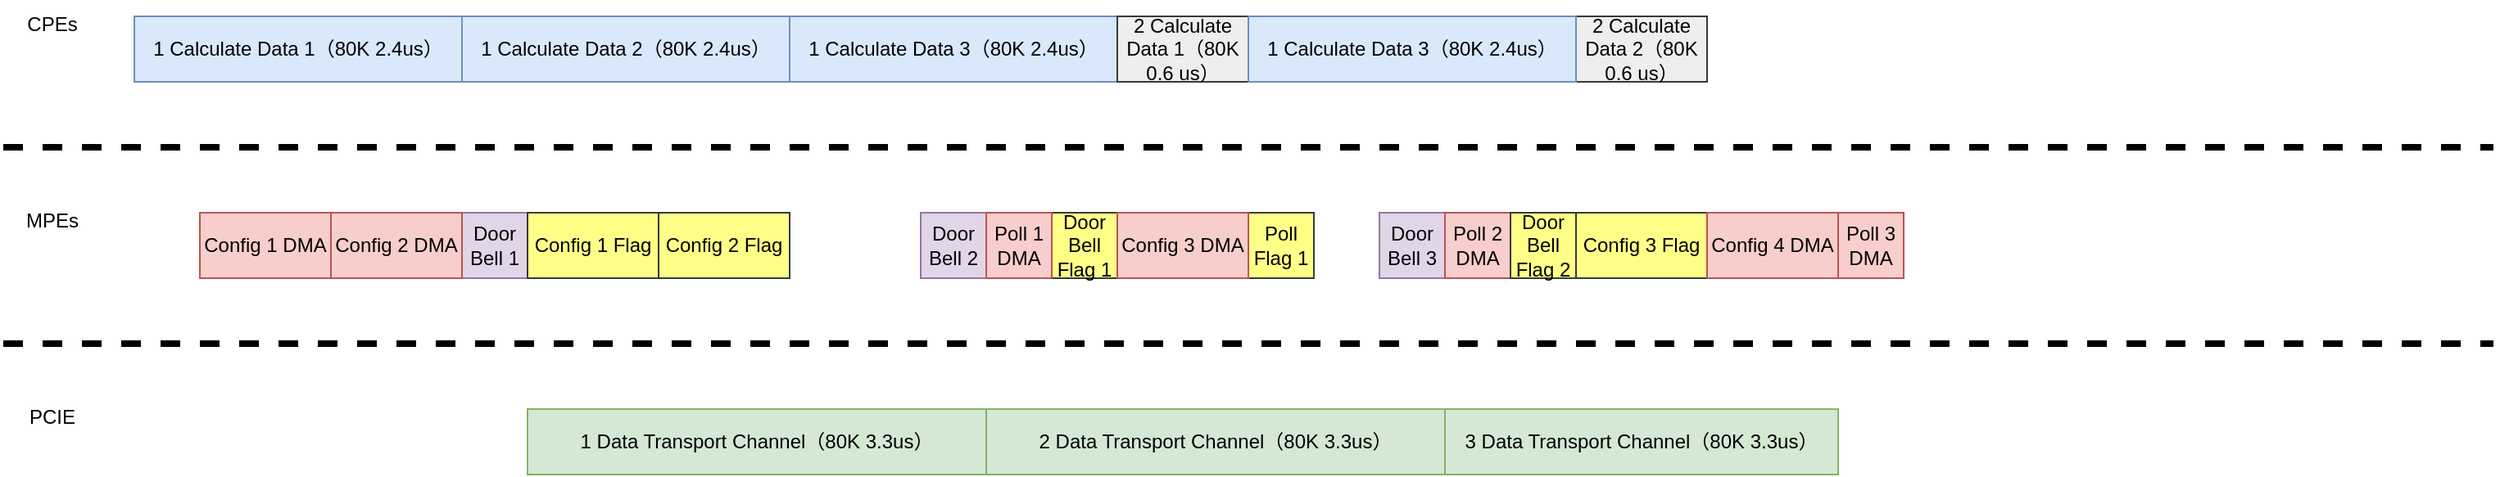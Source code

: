 <mxfile version="23.1.7" type="github">
  <diagram name="Page-1" id="8UkeEsG8CBlmwoBD3Vzl">
    <mxGraphModel dx="578" dy="367" grid="1" gridSize="10" guides="1" tooltips="1" connect="1" arrows="1" fold="1" page="1" pageScale="1" pageWidth="850" pageHeight="1100" math="0" shadow="0">
      <root>
        <mxCell id="0" />
        <mxCell id="1" parent="0" />
        <mxCell id="nkol4YsRaVg4eansRC3j-1" value="Config 1 DMA" style="rounded=0;whiteSpace=wrap;html=1;fillColor=#f8cecc;strokeColor=#b85450;" vertex="1" parent="1">
          <mxGeometry x="160" y="340" width="80" height="40" as="geometry" />
        </mxCell>
        <mxCell id="nkol4YsRaVg4eansRC3j-2" value="Door&lt;br&gt;Bell 1" style="rounded=0;whiteSpace=wrap;html=1;fillColor=#e1d5e7;strokeColor=#9673a6;" vertex="1" parent="1">
          <mxGeometry x="320" y="340" width="40" height="40" as="geometry" />
        </mxCell>
        <mxCell id="nkol4YsRaVg4eansRC3j-3" value="Door&lt;br&gt;Bell Flag 1" style="rounded=0;whiteSpace=wrap;html=1;fillColor=#ffff88;strokeColor=#36393d;" vertex="1" parent="1">
          <mxGeometry x="680" y="340" width="40" height="40" as="geometry" />
        </mxCell>
        <mxCell id="nkol4YsRaVg4eansRC3j-4" value="1 Data Transport Channel（80K 3.3us）" style="rounded=0;whiteSpace=wrap;html=1;fillColor=#d5e8d4;strokeColor=#82b366;" vertex="1" parent="1">
          <mxGeometry x="360" y="460" width="280" height="40" as="geometry" />
        </mxCell>
        <mxCell id="nkol4YsRaVg4eansRC3j-5" value="1 Calculate Data 1（80K 2.4us）" style="rounded=0;whiteSpace=wrap;html=1;fillColor=#dae8fc;strokeColor=#6c8ebf;" vertex="1" parent="1">
          <mxGeometry x="120" y="220" width="200" height="40" as="geometry" />
        </mxCell>
        <mxCell id="nkol4YsRaVg4eansRC3j-6" value="CPEs" style="text;html=1;align=center;verticalAlign=middle;whiteSpace=wrap;rounded=0;" vertex="1" parent="1">
          <mxGeometry x="40" y="210" width="60" height="30" as="geometry" />
        </mxCell>
        <mxCell id="nkol4YsRaVg4eansRC3j-7" value="MPEs" style="text;html=1;align=center;verticalAlign=middle;whiteSpace=wrap;rounded=0;" vertex="1" parent="1">
          <mxGeometry x="40" y="330" width="60" height="30" as="geometry" />
        </mxCell>
        <mxCell id="nkol4YsRaVg4eansRC3j-8" value="PCIE" style="text;html=1;align=center;verticalAlign=middle;whiteSpace=wrap;rounded=0;" vertex="1" parent="1">
          <mxGeometry x="40" y="450" width="60" height="30" as="geometry" />
        </mxCell>
        <mxCell id="nkol4YsRaVg4eansRC3j-9" value="1 Calculate Data 2（80K 2.4us）" style="rounded=0;whiteSpace=wrap;html=1;fillColor=#dae8fc;strokeColor=#6c8ebf;" vertex="1" parent="1">
          <mxGeometry x="320" y="220" width="200" height="40" as="geometry" />
        </mxCell>
        <mxCell id="nkol4YsRaVg4eansRC3j-10" value="Config 2 DMA" style="rounded=0;whiteSpace=wrap;html=1;fillColor=#f8cecc;strokeColor=#b85450;" vertex="1" parent="1">
          <mxGeometry x="240" y="340" width="80" height="40" as="geometry" />
        </mxCell>
        <mxCell id="nkol4YsRaVg4eansRC3j-11" value="Door&lt;br&gt;Bell 2" style="rounded=0;whiteSpace=wrap;html=1;fillColor=#e1d5e7;strokeColor=#9673a6;" vertex="1" parent="1">
          <mxGeometry x="600" y="340" width="40" height="40" as="geometry" />
        </mxCell>
        <mxCell id="nkol4YsRaVg4eansRC3j-12" value="Config 1&amp;nbsp;Flag" style="rounded=0;whiteSpace=wrap;html=1;fillColor=#ffff88;strokeColor=#36393d;" vertex="1" parent="1">
          <mxGeometry x="360" y="340" width="80" height="40" as="geometry" />
        </mxCell>
        <mxCell id="nkol4YsRaVg4eansRC3j-13" value="1 Calculate Data 3（80K 2.4us）" style="rounded=0;whiteSpace=wrap;html=1;fillColor=#dae8fc;strokeColor=#6c8ebf;" vertex="1" parent="1">
          <mxGeometry x="520" y="220" width="200" height="40" as="geometry" />
        </mxCell>
        <mxCell id="nkol4YsRaVg4eansRC3j-14" value="2 Calculate Data 1（80K 0.6 us）" style="rounded=0;whiteSpace=wrap;html=1;fillColor=#eeeeee;strokeColor=#36393d;" vertex="1" parent="1">
          <mxGeometry x="720" y="220" width="80" height="40" as="geometry" />
        </mxCell>
        <mxCell id="nkol4YsRaVg4eansRC3j-15" value="Poll 1 DMA" style="rounded=0;whiteSpace=wrap;html=1;fillColor=#f8cecc;strokeColor=#b85450;" vertex="1" parent="1">
          <mxGeometry x="640" y="340" width="40" height="40" as="geometry" />
        </mxCell>
        <mxCell id="nkol4YsRaVg4eansRC3j-16" value="2 Data Transport Channel（80K 3.3us）" style="rounded=0;whiteSpace=wrap;html=1;fillColor=#d5e8d4;strokeColor=#82b366;" vertex="1" parent="1">
          <mxGeometry x="640" y="460" width="280" height="40" as="geometry" />
        </mxCell>
        <mxCell id="nkol4YsRaVg4eansRC3j-17" value="Poll&lt;br&gt;Flag 1" style="rounded=0;whiteSpace=wrap;html=1;fillColor=#ffff88;strokeColor=#36393d;" vertex="1" parent="1">
          <mxGeometry x="800" y="340" width="40" height="40" as="geometry" />
        </mxCell>
        <mxCell id="nkol4YsRaVg4eansRC3j-18" value="Config 3 DMA" style="rounded=0;whiteSpace=wrap;html=1;fillColor=#f8cecc;strokeColor=#b85450;" vertex="1" parent="1">
          <mxGeometry x="720" y="340" width="80" height="40" as="geometry" />
        </mxCell>
        <mxCell id="nkol4YsRaVg4eansRC3j-19" value="Door&lt;br&gt;Bell 3" style="rounded=0;whiteSpace=wrap;html=1;fillColor=#e1d5e7;strokeColor=#9673a6;" vertex="1" parent="1">
          <mxGeometry x="880" y="340" width="40" height="40" as="geometry" />
        </mxCell>
        <mxCell id="nkol4YsRaVg4eansRC3j-20" value="3 Data Transport Channel（80K 3.3us）" style="rounded=0;whiteSpace=wrap;html=1;fillColor=#d5e8d4;strokeColor=#82b366;" vertex="1" parent="1">
          <mxGeometry x="920" y="460" width="240" height="40" as="geometry" />
        </mxCell>
        <mxCell id="nkol4YsRaVg4eansRC3j-21" value="2 Calculate Data 2（80K 0.6 us）" style="rounded=0;whiteSpace=wrap;html=1;fillColor=#eeeeee;strokeColor=#36393d;" vertex="1" parent="1">
          <mxGeometry x="1000" y="220" width="80" height="40" as="geometry" />
        </mxCell>
        <mxCell id="nkol4YsRaVg4eansRC3j-22" value="Config 2 Flag" style="rounded=0;whiteSpace=wrap;html=1;fillColor=#ffff88;strokeColor=#36393d;" vertex="1" parent="1">
          <mxGeometry x="440" y="340" width="80" height="40" as="geometry" />
        </mxCell>
        <mxCell id="nkol4YsRaVg4eansRC3j-23" value="Config 3 Flag" style="rounded=0;whiteSpace=wrap;html=1;fillColor=#ffff88;strokeColor=#36393d;" vertex="1" parent="1">
          <mxGeometry x="1000" y="340" width="80" height="40" as="geometry" />
        </mxCell>
        <mxCell id="nkol4YsRaVg4eansRC3j-24" value="1 Calculate Data 3（80K 2.4us）" style="rounded=0;whiteSpace=wrap;html=1;fillColor=#dae8fc;strokeColor=#6c8ebf;" vertex="1" parent="1">
          <mxGeometry x="800" y="220" width="200" height="40" as="geometry" />
        </mxCell>
        <mxCell id="nkol4YsRaVg4eansRC3j-25" value="Poll 2 DMA" style="rounded=0;whiteSpace=wrap;html=1;fillColor=#f8cecc;strokeColor=#b85450;" vertex="1" parent="1">
          <mxGeometry x="920" y="340" width="40" height="40" as="geometry" />
        </mxCell>
        <mxCell id="nkol4YsRaVg4eansRC3j-26" value="Door&lt;br&gt;Bell Flag 2" style="rounded=0;whiteSpace=wrap;html=1;fillColor=#ffff88;strokeColor=#36393d;" vertex="1" parent="1">
          <mxGeometry x="960" y="340" width="40" height="40" as="geometry" />
        </mxCell>
        <mxCell id="nkol4YsRaVg4eansRC3j-27" value="" style="endArrow=none;dashed=1;html=1;rounded=0;strokeWidth=4;" edge="1" parent="1">
          <mxGeometry width="50" height="50" relative="1" as="geometry">
            <mxPoint x="40" y="300" as="sourcePoint" />
            <mxPoint x="1560" y="300" as="targetPoint" />
          </mxGeometry>
        </mxCell>
        <mxCell id="nkol4YsRaVg4eansRC3j-28" value="" style="endArrow=none;dashed=1;html=1;rounded=0;strokeWidth=4;" edge="1" parent="1">
          <mxGeometry width="50" height="50" relative="1" as="geometry">
            <mxPoint x="40" y="420" as="sourcePoint" />
            <mxPoint x="1560" y="420" as="targetPoint" />
          </mxGeometry>
        </mxCell>
        <mxCell id="nkol4YsRaVg4eansRC3j-30" value="Config 4 DMA" style="rounded=0;whiteSpace=wrap;html=1;fillColor=#f8cecc;strokeColor=#b85450;" vertex="1" parent="1">
          <mxGeometry x="1080" y="340" width="80" height="40" as="geometry" />
        </mxCell>
        <mxCell id="nkol4YsRaVg4eansRC3j-31" value="Poll 3 DMA" style="rounded=0;whiteSpace=wrap;html=1;fillColor=#f8cecc;strokeColor=#b85450;" vertex="1" parent="1">
          <mxGeometry x="1160" y="340" width="40" height="40" as="geometry" />
        </mxCell>
      </root>
    </mxGraphModel>
  </diagram>
</mxfile>
